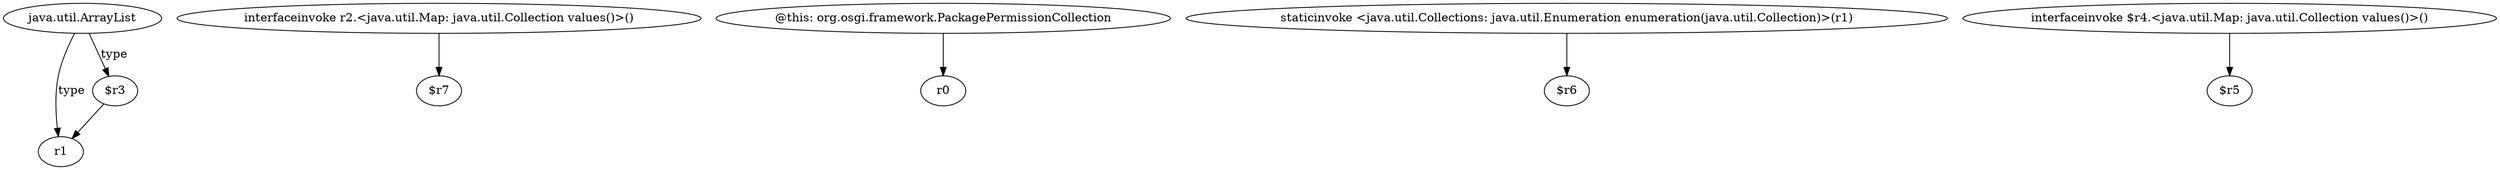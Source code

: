 digraph g {
0[label="java.util.ArrayList"]
1[label="r1"]
0->1[label="type"]
2[label="interfaceinvoke r2.<java.util.Map: java.util.Collection values()>()"]
3[label="$r7"]
2->3[label=""]
4[label="@this: org.osgi.framework.PackagePermissionCollection"]
5[label="r0"]
4->5[label=""]
6[label="staticinvoke <java.util.Collections: java.util.Enumeration enumeration(java.util.Collection)>(r1)"]
7[label="$r6"]
6->7[label=""]
8[label="interfaceinvoke $r4.<java.util.Map: java.util.Collection values()>()"]
9[label="$r5"]
8->9[label=""]
10[label="$r3"]
0->10[label="type"]
10->1[label=""]
}